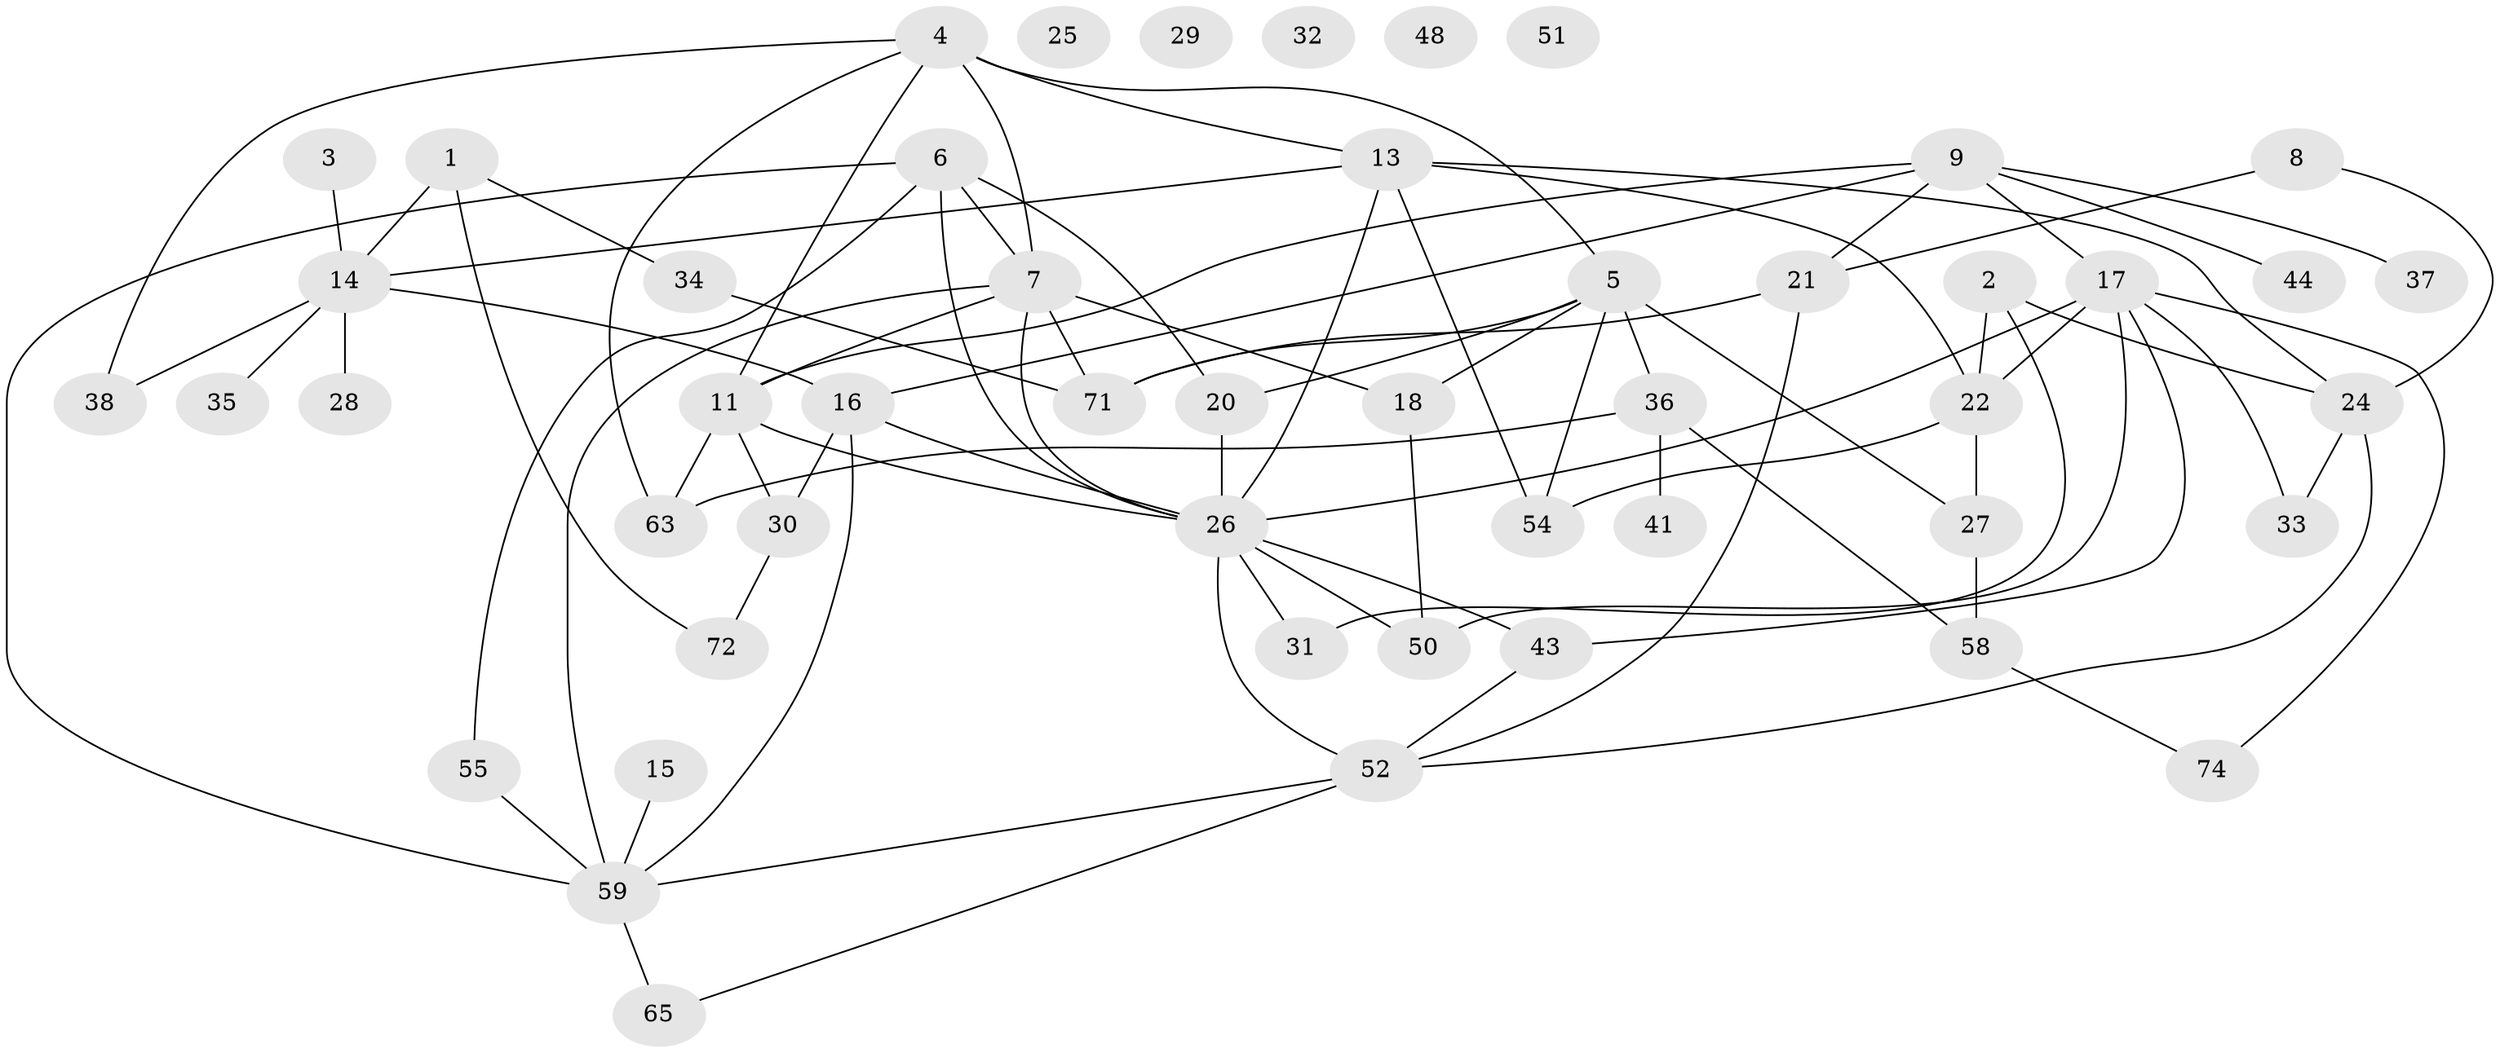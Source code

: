 // original degree distribution, {2: 0.1891891891891892, 1: 0.12162162162162163, 5: 0.13513513513513514, 7: 0.013513513513513514, 4: 0.0945945945945946, 3: 0.32432432432432434, 6: 0.04054054054054054, 0: 0.06756756756756757, 8: 0.013513513513513514}
// Generated by graph-tools (version 1.1) at 2025/41/03/06/25 10:41:24]
// undirected, 50 vertices, 83 edges
graph export_dot {
graph [start="1"]
  node [color=gray90,style=filled];
  1 [super="+66"];
  2 [super="+23"];
  3;
  4 [super="+47"];
  5 [super="+10"];
  6 [super="+12"];
  7 [super="+19"];
  8;
  9 [super="+40"];
  11 [super="+69"];
  13 [super="+57"];
  14 [super="+73"];
  15 [super="+42"];
  16 [super="+46"];
  17 [super="+64"];
  18;
  20;
  21 [super="+39"];
  22 [super="+45"];
  24;
  25;
  26 [super="+56"];
  27 [super="+61"];
  28;
  29;
  30 [super="+49"];
  31;
  32;
  33;
  34 [super="+70"];
  35;
  36 [super="+67"];
  37;
  38;
  41;
  43 [super="+53"];
  44;
  48;
  50;
  51;
  52 [super="+68"];
  54;
  55;
  58 [super="+62"];
  59 [super="+60"];
  63;
  65;
  71;
  72;
  74;
  1 -- 72;
  1 -- 34;
  1 -- 14;
  2 -- 31;
  2 -- 24;
  2 -- 22;
  3 -- 14;
  4 -- 5;
  4 -- 11;
  4 -- 13;
  4 -- 7;
  4 -- 38;
  4 -- 63;
  5 -- 18;
  5 -- 20;
  5 -- 36;
  5 -- 54;
  5 -- 71;
  5 -- 27;
  6 -- 7;
  6 -- 55;
  6 -- 59;
  6 -- 26;
  6 -- 20;
  7 -- 18;
  7 -- 71 [weight=2];
  7 -- 11;
  7 -- 59;
  7 -- 26;
  8 -- 21;
  8 -- 24;
  9 -- 21;
  9 -- 37;
  9 -- 11;
  9 -- 17;
  9 -- 16;
  9 -- 44;
  11 -- 63;
  11 -- 30;
  11 -- 26;
  13 -- 14;
  13 -- 54;
  13 -- 26;
  13 -- 24;
  13 -- 22;
  14 -- 35;
  14 -- 38;
  14 -- 16;
  14 -- 28;
  15 -- 59;
  16 -- 59;
  16 -- 26;
  16 -- 30;
  17 -- 26;
  17 -- 43;
  17 -- 33;
  17 -- 50;
  17 -- 22;
  17 -- 74;
  18 -- 50;
  20 -- 26;
  21 -- 52;
  21 -- 71;
  22 -- 27 [weight=2];
  22 -- 54;
  24 -- 33;
  24 -- 52;
  26 -- 50;
  26 -- 52;
  26 -- 31;
  26 -- 43;
  27 -- 58;
  30 -- 72;
  34 -- 71;
  36 -- 41;
  36 -- 63;
  36 -- 58;
  43 -- 52;
  52 -- 59;
  52 -- 65;
  55 -- 59 [weight=2];
  58 -- 74;
  59 -- 65;
}
